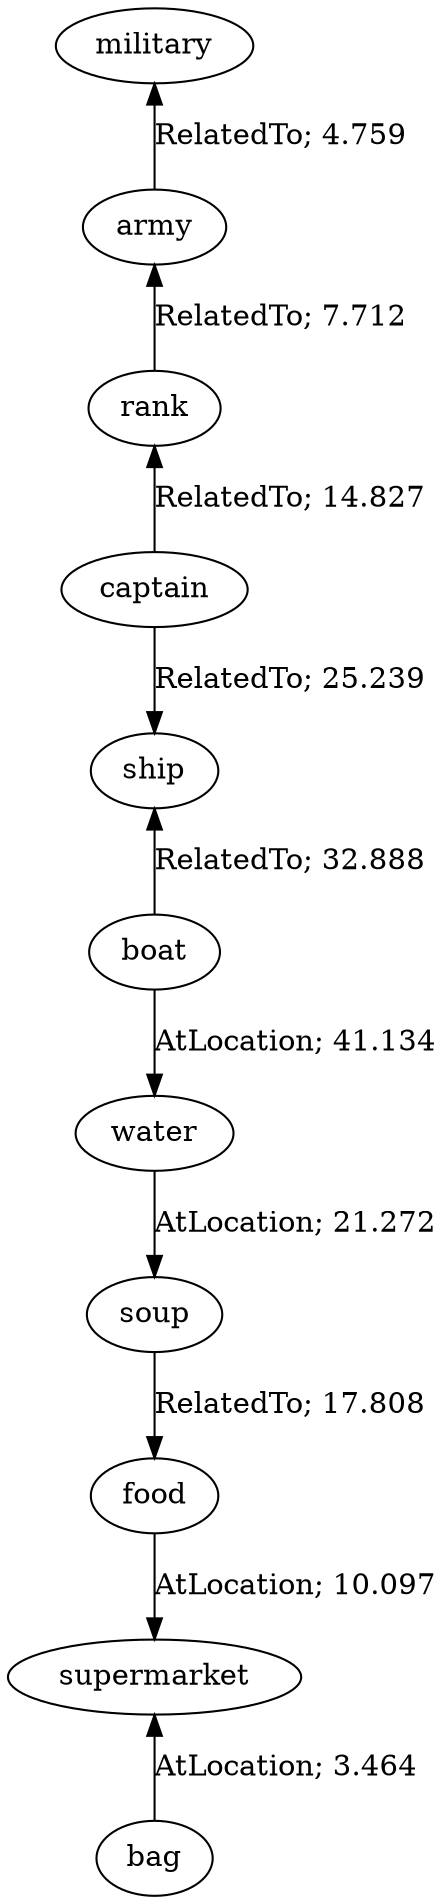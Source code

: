// The path the concepts from "military" to "bag".Path Length: 10; Weight Sum: 179.19945398771617; Average Weight: 17.919945398771617
digraph "1_b---military-bag---PLen10_WSum179.199_WAvg17.920" {
	0 [label=military]
	1 [label=army]
	2 [label=rank]
	3 [label=captain]
	4 [label=ship]
	5 [label=boat]
	6 [label=water]
	7 [label=soup]
	8 [label=food]
	9 [label=supermarket]
	10 [label=bag]
	0 -> 1 [label="RelatedTo; 4.759" dir=back weight=4.759]
	1 -> 2 [label="RelatedTo; 7.712" dir=back weight=7.712]
	2 -> 3 [label="RelatedTo; 14.827" dir=back weight=14.827]
	3 -> 4 [label="RelatedTo; 25.239" dir=forward weight=25.239]
	4 -> 5 [label="RelatedTo; 32.888" dir=back weight=32.888]
	5 -> 6 [label="AtLocation; 41.134" dir=forward weight=41.134]
	6 -> 7 [label="AtLocation; 21.272" dir=forward weight=21.272]
	7 -> 8 [label="RelatedTo; 17.808" dir=forward weight=17.808]
	8 -> 9 [label="AtLocation; 10.097" dir=forward weight=10.097]
	9 -> 10 [label="AtLocation; 3.464" dir=back weight=3.464]
}
